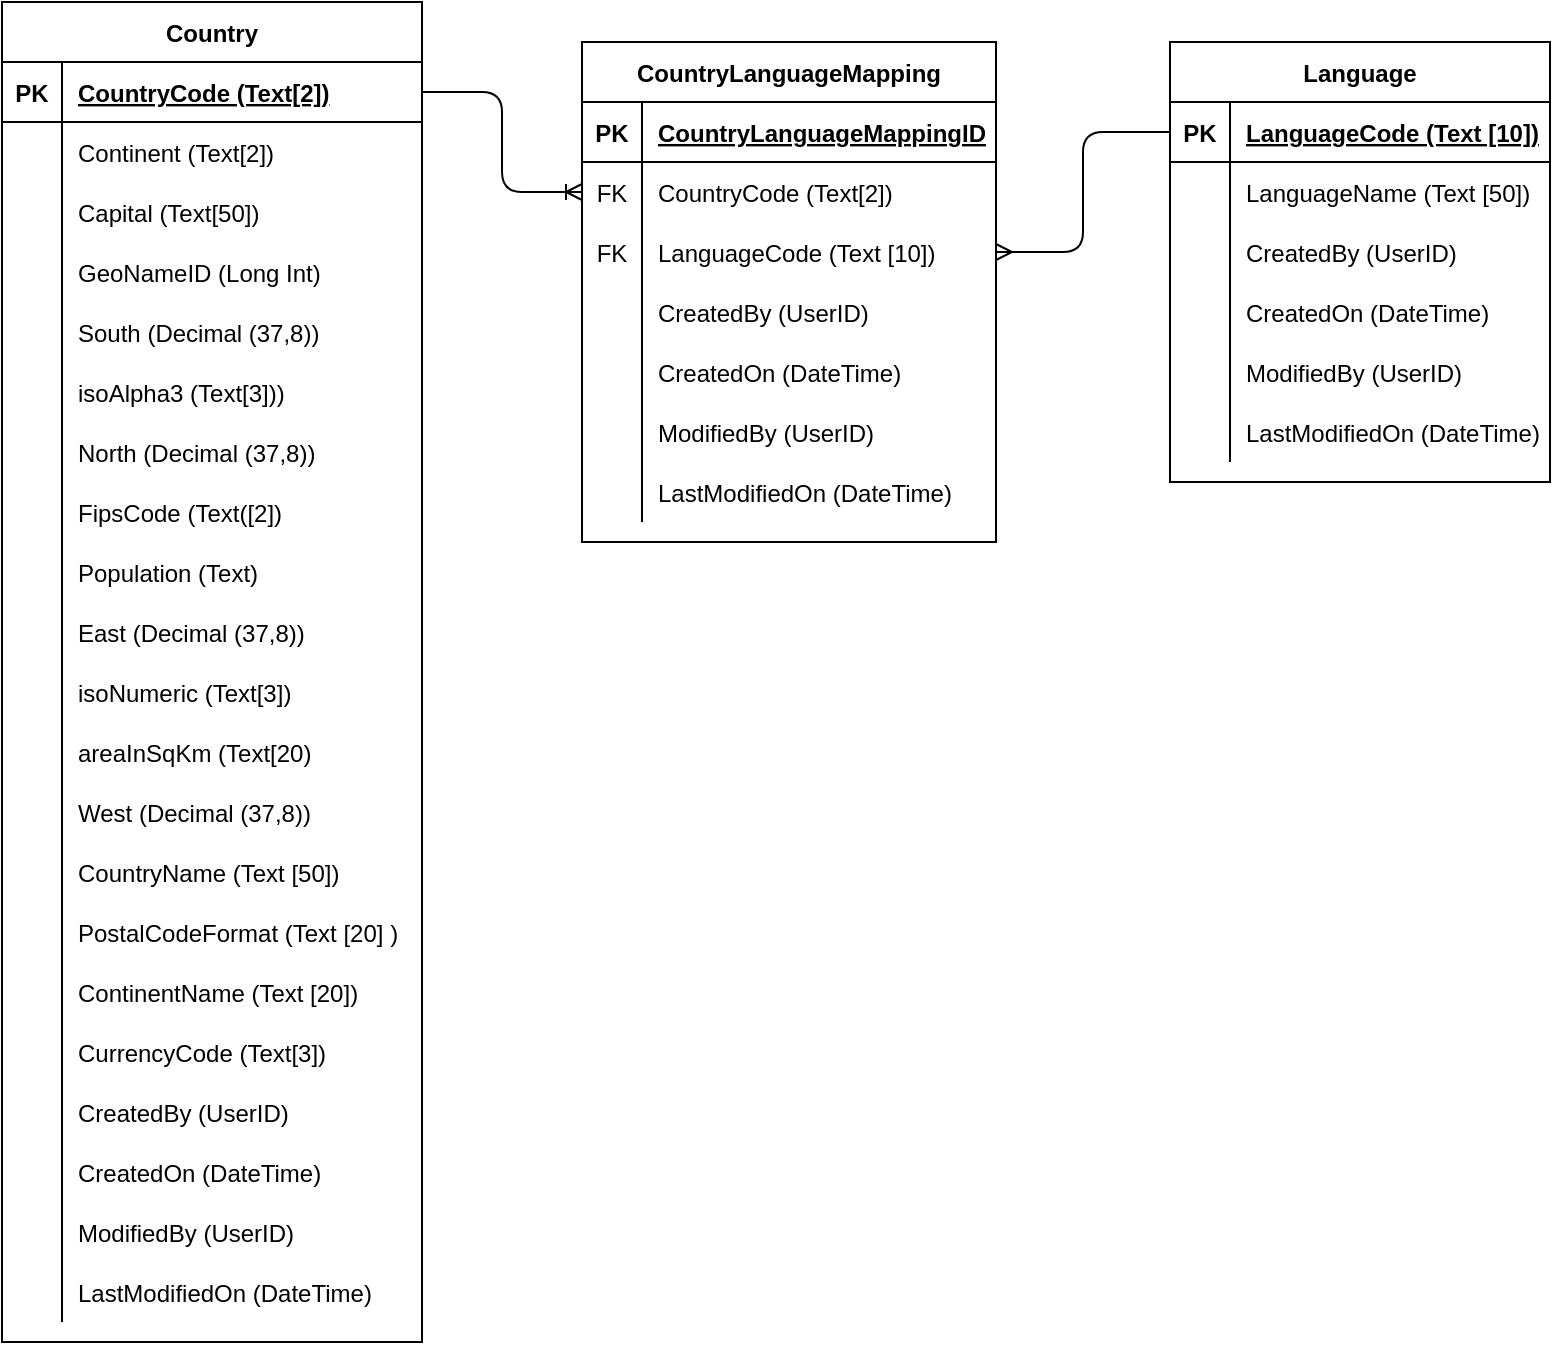 <mxfile version="14.4.8" type="github">
  <diagram name="Page-1" id="efa7a0a1-bf9b-a30e-e6df-94a7791c09e9">
    <mxGraphModel dx="1009" dy="502" grid="1" gridSize="10" guides="1" tooltips="1" connect="1" arrows="1" fold="1" page="1" pageScale="1" pageWidth="826" pageHeight="1169" background="#ffffff" math="0" shadow="0">
      <root>
        <mxCell id="0" />
        <mxCell id="1" parent="0" />
        <mxCell id="l_n6AM041N4fsggl3QX--114" value="Country" style="shape=table;startSize=30;container=1;collapsible=1;childLayout=tableLayout;fixedRows=1;rowLines=0;fontStyle=1;align=center;resizeLast=1;" vertex="1" parent="1">
          <mxGeometry x="40" y="20" width="210" height="670" as="geometry" />
        </mxCell>
        <mxCell id="l_n6AM041N4fsggl3QX--115" value="" style="shape=partialRectangle;collapsible=0;dropTarget=0;pointerEvents=0;fillColor=none;top=0;left=0;bottom=1;right=0;points=[[0,0.5],[1,0.5]];portConstraint=eastwest;" vertex="1" parent="l_n6AM041N4fsggl3QX--114">
          <mxGeometry y="30" width="210" height="30" as="geometry" />
        </mxCell>
        <mxCell id="l_n6AM041N4fsggl3QX--116" value="PK" style="shape=partialRectangle;connectable=0;fillColor=none;top=0;left=0;bottom=0;right=0;fontStyle=1;overflow=hidden;" vertex="1" parent="l_n6AM041N4fsggl3QX--115">
          <mxGeometry width="30" height="30" as="geometry" />
        </mxCell>
        <mxCell id="l_n6AM041N4fsggl3QX--117" value="CountryCode (Text[2])" style="shape=partialRectangle;connectable=0;fillColor=none;top=0;left=0;bottom=0;right=0;align=left;spacingLeft=6;fontStyle=5;overflow=hidden;" vertex="1" parent="l_n6AM041N4fsggl3QX--115">
          <mxGeometry x="30" width="180" height="30" as="geometry" />
        </mxCell>
        <mxCell id="l_n6AM041N4fsggl3QX--118" value="" style="shape=partialRectangle;collapsible=0;dropTarget=0;pointerEvents=0;fillColor=none;top=0;left=0;bottom=0;right=0;points=[[0,0.5],[1,0.5]];portConstraint=eastwest;" vertex="1" parent="l_n6AM041N4fsggl3QX--114">
          <mxGeometry y="60" width="210" height="30" as="geometry" />
        </mxCell>
        <mxCell id="l_n6AM041N4fsggl3QX--119" value="" style="shape=partialRectangle;connectable=0;fillColor=none;top=0;left=0;bottom=0;right=0;editable=1;overflow=hidden;" vertex="1" parent="l_n6AM041N4fsggl3QX--118">
          <mxGeometry width="30" height="30" as="geometry" />
        </mxCell>
        <mxCell id="l_n6AM041N4fsggl3QX--120" value="Continent (Text[2])" style="shape=partialRectangle;connectable=0;fillColor=none;top=0;left=0;bottom=0;right=0;align=left;spacingLeft=6;overflow=hidden;" vertex="1" parent="l_n6AM041N4fsggl3QX--118">
          <mxGeometry x="30" width="180" height="30" as="geometry" />
        </mxCell>
        <mxCell id="l_n6AM041N4fsggl3QX--121" value="" style="shape=partialRectangle;collapsible=0;dropTarget=0;pointerEvents=0;fillColor=none;top=0;left=0;bottom=0;right=0;points=[[0,0.5],[1,0.5]];portConstraint=eastwest;" vertex="1" parent="l_n6AM041N4fsggl3QX--114">
          <mxGeometry y="90" width="210" height="30" as="geometry" />
        </mxCell>
        <mxCell id="l_n6AM041N4fsggl3QX--122" value="" style="shape=partialRectangle;connectable=0;fillColor=none;top=0;left=0;bottom=0;right=0;editable=1;overflow=hidden;" vertex="1" parent="l_n6AM041N4fsggl3QX--121">
          <mxGeometry width="30" height="30" as="geometry" />
        </mxCell>
        <mxCell id="l_n6AM041N4fsggl3QX--123" value="Capital (Text[50])" style="shape=partialRectangle;connectable=0;fillColor=none;top=0;left=0;bottom=0;right=0;align=left;spacingLeft=6;overflow=hidden;" vertex="1" parent="l_n6AM041N4fsggl3QX--121">
          <mxGeometry x="30" width="180" height="30" as="geometry" />
        </mxCell>
        <mxCell id="l_n6AM041N4fsggl3QX--124" value="" style="shape=partialRectangle;collapsible=0;dropTarget=0;pointerEvents=0;fillColor=none;top=0;left=0;bottom=0;right=0;points=[[0,0.5],[1,0.5]];portConstraint=eastwest;" vertex="1" parent="l_n6AM041N4fsggl3QX--114">
          <mxGeometry y="120" width="210" height="30" as="geometry" />
        </mxCell>
        <mxCell id="l_n6AM041N4fsggl3QX--125" value="" style="shape=partialRectangle;connectable=0;fillColor=none;top=0;left=0;bottom=0;right=0;editable=1;overflow=hidden;" vertex="1" parent="l_n6AM041N4fsggl3QX--124">
          <mxGeometry width="30" height="30" as="geometry" />
        </mxCell>
        <mxCell id="l_n6AM041N4fsggl3QX--126" value="GeoNameID (Long Int)" style="shape=partialRectangle;connectable=0;fillColor=none;top=0;left=0;bottom=0;right=0;align=left;spacingLeft=6;overflow=hidden;fontStyle=0" vertex="1" parent="l_n6AM041N4fsggl3QX--124">
          <mxGeometry x="30" width="180" height="30" as="geometry" />
        </mxCell>
        <mxCell id="l_n6AM041N4fsggl3QX--144" style="shape=partialRectangle;collapsible=0;dropTarget=0;pointerEvents=0;fillColor=none;top=0;left=0;bottom=0;right=0;points=[[0,0.5],[1,0.5]];portConstraint=eastwest;" vertex="1" parent="l_n6AM041N4fsggl3QX--114">
          <mxGeometry y="150" width="210" height="30" as="geometry" />
        </mxCell>
        <mxCell id="l_n6AM041N4fsggl3QX--145" style="shape=partialRectangle;connectable=0;fillColor=none;top=0;left=0;bottom=0;right=0;editable=1;overflow=hidden;" vertex="1" parent="l_n6AM041N4fsggl3QX--144">
          <mxGeometry width="30" height="30" as="geometry" />
        </mxCell>
        <mxCell id="l_n6AM041N4fsggl3QX--146" value="South (Decimal (37,8))" style="shape=partialRectangle;connectable=0;fillColor=none;top=0;left=0;bottom=0;right=0;align=left;spacingLeft=6;overflow=hidden;fontStyle=0" vertex="1" parent="l_n6AM041N4fsggl3QX--144">
          <mxGeometry x="30" width="180" height="30" as="geometry" />
        </mxCell>
        <mxCell id="l_n6AM041N4fsggl3QX--147" style="shape=partialRectangle;collapsible=0;dropTarget=0;pointerEvents=0;fillColor=none;top=0;left=0;bottom=0;right=0;points=[[0,0.5],[1,0.5]];portConstraint=eastwest;" vertex="1" parent="l_n6AM041N4fsggl3QX--114">
          <mxGeometry y="180" width="210" height="30" as="geometry" />
        </mxCell>
        <mxCell id="l_n6AM041N4fsggl3QX--148" style="shape=partialRectangle;connectable=0;fillColor=none;top=0;left=0;bottom=0;right=0;editable=1;overflow=hidden;" vertex="1" parent="l_n6AM041N4fsggl3QX--147">
          <mxGeometry width="30" height="30" as="geometry" />
        </mxCell>
        <mxCell id="l_n6AM041N4fsggl3QX--149" value="isoAlpha3 (Text[3]))" style="shape=partialRectangle;connectable=0;fillColor=none;top=0;left=0;bottom=0;right=0;align=left;spacingLeft=6;overflow=hidden;fontStyle=0" vertex="1" parent="l_n6AM041N4fsggl3QX--147">
          <mxGeometry x="30" width="180" height="30" as="geometry" />
        </mxCell>
        <mxCell id="l_n6AM041N4fsggl3QX--150" style="shape=partialRectangle;collapsible=0;dropTarget=0;pointerEvents=0;fillColor=none;top=0;left=0;bottom=0;right=0;points=[[0,0.5],[1,0.5]];portConstraint=eastwest;" vertex="1" parent="l_n6AM041N4fsggl3QX--114">
          <mxGeometry y="210" width="210" height="30" as="geometry" />
        </mxCell>
        <mxCell id="l_n6AM041N4fsggl3QX--151" style="shape=partialRectangle;connectable=0;fillColor=none;top=0;left=0;bottom=0;right=0;editable=1;overflow=hidden;" vertex="1" parent="l_n6AM041N4fsggl3QX--150">
          <mxGeometry width="30" height="30" as="geometry" />
        </mxCell>
        <mxCell id="l_n6AM041N4fsggl3QX--152" value="North (Decimal (37,8))" style="shape=partialRectangle;connectable=0;fillColor=none;top=0;left=0;bottom=0;right=0;align=left;spacingLeft=6;overflow=hidden;fontStyle=0" vertex="1" parent="l_n6AM041N4fsggl3QX--150">
          <mxGeometry x="30" width="180" height="30" as="geometry" />
        </mxCell>
        <mxCell id="l_n6AM041N4fsggl3QX--180" style="shape=partialRectangle;collapsible=0;dropTarget=0;pointerEvents=0;fillColor=none;top=0;left=0;bottom=0;right=0;points=[[0,0.5],[1,0.5]];portConstraint=eastwest;" vertex="1" parent="l_n6AM041N4fsggl3QX--114">
          <mxGeometry y="240" width="210" height="30" as="geometry" />
        </mxCell>
        <mxCell id="l_n6AM041N4fsggl3QX--181" style="shape=partialRectangle;connectable=0;fillColor=none;top=0;left=0;bottom=0;right=0;editable=1;overflow=hidden;" vertex="1" parent="l_n6AM041N4fsggl3QX--180">
          <mxGeometry width="30" height="30" as="geometry" />
        </mxCell>
        <mxCell id="l_n6AM041N4fsggl3QX--182" value="FipsCode (Text([2])" style="shape=partialRectangle;connectable=0;fillColor=none;top=0;left=0;bottom=0;right=0;align=left;spacingLeft=6;overflow=hidden;fontStyle=0" vertex="1" parent="l_n6AM041N4fsggl3QX--180">
          <mxGeometry x="30" width="180" height="30" as="geometry" />
        </mxCell>
        <mxCell id="l_n6AM041N4fsggl3QX--177" style="shape=partialRectangle;collapsible=0;dropTarget=0;pointerEvents=0;fillColor=none;top=0;left=0;bottom=0;right=0;points=[[0,0.5],[1,0.5]];portConstraint=eastwest;" vertex="1" parent="l_n6AM041N4fsggl3QX--114">
          <mxGeometry y="270" width="210" height="30" as="geometry" />
        </mxCell>
        <mxCell id="l_n6AM041N4fsggl3QX--178" style="shape=partialRectangle;connectable=0;fillColor=none;top=0;left=0;bottom=0;right=0;editable=1;overflow=hidden;" vertex="1" parent="l_n6AM041N4fsggl3QX--177">
          <mxGeometry width="30" height="30" as="geometry" />
        </mxCell>
        <mxCell id="l_n6AM041N4fsggl3QX--179" value="Population (Text)" style="shape=partialRectangle;connectable=0;fillColor=none;top=0;left=0;bottom=0;right=0;align=left;spacingLeft=6;overflow=hidden;fontStyle=0" vertex="1" parent="l_n6AM041N4fsggl3QX--177">
          <mxGeometry x="30" width="180" height="30" as="geometry" />
        </mxCell>
        <mxCell id="l_n6AM041N4fsggl3QX--174" style="shape=partialRectangle;collapsible=0;dropTarget=0;pointerEvents=0;fillColor=none;top=0;left=0;bottom=0;right=0;points=[[0,0.5],[1,0.5]];portConstraint=eastwest;" vertex="1" parent="l_n6AM041N4fsggl3QX--114">
          <mxGeometry y="300" width="210" height="30" as="geometry" />
        </mxCell>
        <mxCell id="l_n6AM041N4fsggl3QX--175" style="shape=partialRectangle;connectable=0;fillColor=none;top=0;left=0;bottom=0;right=0;editable=1;overflow=hidden;" vertex="1" parent="l_n6AM041N4fsggl3QX--174">
          <mxGeometry width="30" height="30" as="geometry" />
        </mxCell>
        <mxCell id="l_n6AM041N4fsggl3QX--176" value="East (Decimal (37,8))" style="shape=partialRectangle;connectable=0;fillColor=none;top=0;left=0;bottom=0;right=0;align=left;spacingLeft=6;overflow=hidden;fontStyle=0" vertex="1" parent="l_n6AM041N4fsggl3QX--174">
          <mxGeometry x="30" width="180" height="30" as="geometry" />
        </mxCell>
        <mxCell id="l_n6AM041N4fsggl3QX--171" style="shape=partialRectangle;collapsible=0;dropTarget=0;pointerEvents=0;fillColor=none;top=0;left=0;bottom=0;right=0;points=[[0,0.5],[1,0.5]];portConstraint=eastwest;" vertex="1" parent="l_n6AM041N4fsggl3QX--114">
          <mxGeometry y="330" width="210" height="30" as="geometry" />
        </mxCell>
        <mxCell id="l_n6AM041N4fsggl3QX--172" style="shape=partialRectangle;connectable=0;fillColor=none;top=0;left=0;bottom=0;right=0;editable=1;overflow=hidden;" vertex="1" parent="l_n6AM041N4fsggl3QX--171">
          <mxGeometry width="30" height="30" as="geometry" />
        </mxCell>
        <mxCell id="l_n6AM041N4fsggl3QX--173" value="isoNumeric (Text[3])" style="shape=partialRectangle;connectable=0;fillColor=none;top=0;left=0;bottom=0;right=0;align=left;spacingLeft=6;overflow=hidden;fontStyle=0" vertex="1" parent="l_n6AM041N4fsggl3QX--171">
          <mxGeometry x="30" width="180" height="30" as="geometry" />
        </mxCell>
        <mxCell id="l_n6AM041N4fsggl3QX--168" style="shape=partialRectangle;collapsible=0;dropTarget=0;pointerEvents=0;fillColor=none;top=0;left=0;bottom=0;right=0;points=[[0,0.5],[1,0.5]];portConstraint=eastwest;" vertex="1" parent="l_n6AM041N4fsggl3QX--114">
          <mxGeometry y="360" width="210" height="30" as="geometry" />
        </mxCell>
        <mxCell id="l_n6AM041N4fsggl3QX--169" style="shape=partialRectangle;connectable=0;fillColor=none;top=0;left=0;bottom=0;right=0;editable=1;overflow=hidden;" vertex="1" parent="l_n6AM041N4fsggl3QX--168">
          <mxGeometry width="30" height="30" as="geometry" />
        </mxCell>
        <mxCell id="l_n6AM041N4fsggl3QX--170" value="areaInSqKm (Text[20)" style="shape=partialRectangle;connectable=0;fillColor=none;top=0;left=0;bottom=0;right=0;align=left;spacingLeft=6;overflow=hidden;fontStyle=0" vertex="1" parent="l_n6AM041N4fsggl3QX--168">
          <mxGeometry x="30" width="180" height="30" as="geometry" />
        </mxCell>
        <mxCell id="l_n6AM041N4fsggl3QX--165" style="shape=partialRectangle;collapsible=0;dropTarget=0;pointerEvents=0;fillColor=none;top=0;left=0;bottom=0;right=0;points=[[0,0.5],[1,0.5]];portConstraint=eastwest;" vertex="1" parent="l_n6AM041N4fsggl3QX--114">
          <mxGeometry y="390" width="210" height="30" as="geometry" />
        </mxCell>
        <mxCell id="l_n6AM041N4fsggl3QX--166" style="shape=partialRectangle;connectable=0;fillColor=none;top=0;left=0;bottom=0;right=0;editable=1;overflow=hidden;" vertex="1" parent="l_n6AM041N4fsggl3QX--165">
          <mxGeometry width="30" height="30" as="geometry" />
        </mxCell>
        <mxCell id="l_n6AM041N4fsggl3QX--167" value="West (Decimal (37,8))" style="shape=partialRectangle;connectable=0;fillColor=none;top=0;left=0;bottom=0;right=0;align=left;spacingLeft=6;overflow=hidden;fontStyle=0" vertex="1" parent="l_n6AM041N4fsggl3QX--165">
          <mxGeometry x="30" width="180" height="30" as="geometry" />
        </mxCell>
        <mxCell id="l_n6AM041N4fsggl3QX--162" style="shape=partialRectangle;collapsible=0;dropTarget=0;pointerEvents=0;fillColor=none;top=0;left=0;bottom=0;right=0;points=[[0,0.5],[1,0.5]];portConstraint=eastwest;" vertex="1" parent="l_n6AM041N4fsggl3QX--114">
          <mxGeometry y="420" width="210" height="30" as="geometry" />
        </mxCell>
        <mxCell id="l_n6AM041N4fsggl3QX--163" style="shape=partialRectangle;connectable=0;fillColor=none;top=0;left=0;bottom=0;right=0;editable=1;overflow=hidden;" vertex="1" parent="l_n6AM041N4fsggl3QX--162">
          <mxGeometry width="30" height="30" as="geometry" />
        </mxCell>
        <mxCell id="l_n6AM041N4fsggl3QX--164" value="CountryName (Text [50])" style="shape=partialRectangle;connectable=0;fillColor=none;top=0;left=0;bottom=0;right=0;align=left;spacingLeft=6;overflow=hidden;fontStyle=0" vertex="1" parent="l_n6AM041N4fsggl3QX--162">
          <mxGeometry x="30" width="180" height="30" as="geometry" />
        </mxCell>
        <mxCell id="l_n6AM041N4fsggl3QX--159" style="shape=partialRectangle;collapsible=0;dropTarget=0;pointerEvents=0;fillColor=none;top=0;left=0;bottom=0;right=0;points=[[0,0.5],[1,0.5]];portConstraint=eastwest;" vertex="1" parent="l_n6AM041N4fsggl3QX--114">
          <mxGeometry y="450" width="210" height="30" as="geometry" />
        </mxCell>
        <mxCell id="l_n6AM041N4fsggl3QX--160" style="shape=partialRectangle;connectable=0;fillColor=none;top=0;left=0;bottom=0;right=0;editable=1;overflow=hidden;" vertex="1" parent="l_n6AM041N4fsggl3QX--159">
          <mxGeometry width="30" height="30" as="geometry" />
        </mxCell>
        <mxCell id="l_n6AM041N4fsggl3QX--161" value="PostalCodeFormat (Text [20] ) " style="shape=partialRectangle;connectable=0;fillColor=none;top=0;left=0;bottom=0;right=0;align=left;spacingLeft=6;overflow=hidden;fontStyle=0" vertex="1" parent="l_n6AM041N4fsggl3QX--159">
          <mxGeometry x="30" width="180" height="30" as="geometry" />
        </mxCell>
        <mxCell id="l_n6AM041N4fsggl3QX--156" style="shape=partialRectangle;collapsible=0;dropTarget=0;pointerEvents=0;fillColor=none;top=0;left=0;bottom=0;right=0;points=[[0,0.5],[1,0.5]];portConstraint=eastwest;" vertex="1" parent="l_n6AM041N4fsggl3QX--114">
          <mxGeometry y="480" width="210" height="30" as="geometry" />
        </mxCell>
        <mxCell id="l_n6AM041N4fsggl3QX--157" style="shape=partialRectangle;connectable=0;fillColor=none;top=0;left=0;bottom=0;right=0;editable=1;overflow=hidden;" vertex="1" parent="l_n6AM041N4fsggl3QX--156">
          <mxGeometry width="30" height="30" as="geometry" />
        </mxCell>
        <mxCell id="l_n6AM041N4fsggl3QX--158" value="ContinentName (Text [20])" style="shape=partialRectangle;connectable=0;fillColor=none;top=0;left=0;bottom=0;right=0;align=left;spacingLeft=6;overflow=hidden;fontStyle=0" vertex="1" parent="l_n6AM041N4fsggl3QX--156">
          <mxGeometry x="30" width="180" height="30" as="geometry" />
        </mxCell>
        <mxCell id="l_n6AM041N4fsggl3QX--153" style="shape=partialRectangle;collapsible=0;dropTarget=0;pointerEvents=0;fillColor=none;top=0;left=0;bottom=0;right=0;points=[[0,0.5],[1,0.5]];portConstraint=eastwest;" vertex="1" parent="l_n6AM041N4fsggl3QX--114">
          <mxGeometry y="510" width="210" height="30" as="geometry" />
        </mxCell>
        <mxCell id="l_n6AM041N4fsggl3QX--154" style="shape=partialRectangle;connectable=0;fillColor=none;top=0;left=0;bottom=0;right=0;editable=1;overflow=hidden;" vertex="1" parent="l_n6AM041N4fsggl3QX--153">
          <mxGeometry width="30" height="30" as="geometry" />
        </mxCell>
        <mxCell id="l_n6AM041N4fsggl3QX--155" value="CurrencyCode (Text[3])" style="shape=partialRectangle;connectable=0;fillColor=none;top=0;left=0;bottom=0;right=0;align=left;spacingLeft=6;overflow=hidden;fontStyle=0" vertex="1" parent="l_n6AM041N4fsggl3QX--153">
          <mxGeometry x="30" width="180" height="30" as="geometry" />
        </mxCell>
        <mxCell id="l_n6AM041N4fsggl3QX--215" style="shape=partialRectangle;collapsible=0;dropTarget=0;pointerEvents=0;fillColor=none;top=0;left=0;bottom=0;right=0;points=[[0,0.5],[1,0.5]];portConstraint=eastwest;" vertex="1" parent="l_n6AM041N4fsggl3QX--114">
          <mxGeometry y="540" width="210" height="30" as="geometry" />
        </mxCell>
        <mxCell id="l_n6AM041N4fsggl3QX--216" style="shape=partialRectangle;connectable=0;fillColor=none;top=0;left=0;bottom=0;right=0;editable=1;overflow=hidden;" vertex="1" parent="l_n6AM041N4fsggl3QX--215">
          <mxGeometry width="30" height="30" as="geometry" />
        </mxCell>
        <mxCell id="l_n6AM041N4fsggl3QX--217" value="CreatedBy (UserID)" style="shape=partialRectangle;connectable=0;fillColor=none;top=0;left=0;bottom=0;right=0;align=left;spacingLeft=6;overflow=hidden;fontStyle=0" vertex="1" parent="l_n6AM041N4fsggl3QX--215">
          <mxGeometry x="30" width="180" height="30" as="geometry" />
        </mxCell>
        <mxCell id="l_n6AM041N4fsggl3QX--212" style="shape=partialRectangle;collapsible=0;dropTarget=0;pointerEvents=0;fillColor=none;top=0;left=0;bottom=0;right=0;points=[[0,0.5],[1,0.5]];portConstraint=eastwest;" vertex="1" parent="l_n6AM041N4fsggl3QX--114">
          <mxGeometry y="570" width="210" height="30" as="geometry" />
        </mxCell>
        <mxCell id="l_n6AM041N4fsggl3QX--213" style="shape=partialRectangle;connectable=0;fillColor=none;top=0;left=0;bottom=0;right=0;editable=1;overflow=hidden;" vertex="1" parent="l_n6AM041N4fsggl3QX--212">
          <mxGeometry width="30" height="30" as="geometry" />
        </mxCell>
        <mxCell id="l_n6AM041N4fsggl3QX--214" value="CreatedOn (DateTime)" style="shape=partialRectangle;connectable=0;fillColor=none;top=0;left=0;bottom=0;right=0;align=left;spacingLeft=6;overflow=hidden;fontStyle=0" vertex="1" parent="l_n6AM041N4fsggl3QX--212">
          <mxGeometry x="30" width="180" height="30" as="geometry" />
        </mxCell>
        <mxCell id="l_n6AM041N4fsggl3QX--209" style="shape=partialRectangle;collapsible=0;dropTarget=0;pointerEvents=0;fillColor=none;top=0;left=0;bottom=0;right=0;points=[[0,0.5],[1,0.5]];portConstraint=eastwest;" vertex="1" parent="l_n6AM041N4fsggl3QX--114">
          <mxGeometry y="600" width="210" height="30" as="geometry" />
        </mxCell>
        <mxCell id="l_n6AM041N4fsggl3QX--210" style="shape=partialRectangle;connectable=0;fillColor=none;top=0;left=0;bottom=0;right=0;editable=1;overflow=hidden;" vertex="1" parent="l_n6AM041N4fsggl3QX--209">
          <mxGeometry width="30" height="30" as="geometry" />
        </mxCell>
        <mxCell id="l_n6AM041N4fsggl3QX--211" value="ModifiedBy (UserID)" style="shape=partialRectangle;connectable=0;fillColor=none;top=0;left=0;bottom=0;right=0;align=left;spacingLeft=6;overflow=hidden;fontStyle=0" vertex="1" parent="l_n6AM041N4fsggl3QX--209">
          <mxGeometry x="30" width="180" height="30" as="geometry" />
        </mxCell>
        <mxCell id="l_n6AM041N4fsggl3QX--206" style="shape=partialRectangle;collapsible=0;dropTarget=0;pointerEvents=0;fillColor=none;top=0;left=0;bottom=0;right=0;points=[[0,0.5],[1,0.5]];portConstraint=eastwest;" vertex="1" parent="l_n6AM041N4fsggl3QX--114">
          <mxGeometry y="630" width="210" height="30" as="geometry" />
        </mxCell>
        <mxCell id="l_n6AM041N4fsggl3QX--207" style="shape=partialRectangle;connectable=0;fillColor=none;top=0;left=0;bottom=0;right=0;editable=1;overflow=hidden;" vertex="1" parent="l_n6AM041N4fsggl3QX--206">
          <mxGeometry width="30" height="30" as="geometry" />
        </mxCell>
        <mxCell id="l_n6AM041N4fsggl3QX--208" value="LastModifiedOn (DateTime)" style="shape=partialRectangle;connectable=0;fillColor=none;top=0;left=0;bottom=0;right=0;align=left;spacingLeft=6;overflow=hidden;fontStyle=0" vertex="1" parent="l_n6AM041N4fsggl3QX--206">
          <mxGeometry x="30" width="180" height="30" as="geometry" />
        </mxCell>
        <mxCell id="l_n6AM041N4fsggl3QX--127" value="Language" style="shape=table;startSize=30;container=1;collapsible=1;childLayout=tableLayout;fixedRows=1;rowLines=0;fontStyle=1;align=center;resizeLast=1;" vertex="1" parent="1">
          <mxGeometry x="624" y="40" width="190" height="220" as="geometry" />
        </mxCell>
        <mxCell id="l_n6AM041N4fsggl3QX--128" value="" style="shape=partialRectangle;collapsible=0;dropTarget=0;pointerEvents=0;fillColor=none;top=0;left=0;bottom=1;right=0;points=[[0,0.5],[1,0.5]];portConstraint=eastwest;" vertex="1" parent="l_n6AM041N4fsggl3QX--127">
          <mxGeometry y="30" width="190" height="30" as="geometry" />
        </mxCell>
        <mxCell id="l_n6AM041N4fsggl3QX--129" value="PK" style="shape=partialRectangle;connectable=0;fillColor=none;top=0;left=0;bottom=0;right=0;fontStyle=1;overflow=hidden;" vertex="1" parent="l_n6AM041N4fsggl3QX--128">
          <mxGeometry width="30" height="30" as="geometry" />
        </mxCell>
        <mxCell id="l_n6AM041N4fsggl3QX--130" value="LanguageCode (Text [10])" style="shape=partialRectangle;connectable=0;fillColor=none;top=0;left=0;bottom=0;right=0;align=left;spacingLeft=6;fontStyle=5;overflow=hidden;" vertex="1" parent="l_n6AM041N4fsggl3QX--128">
          <mxGeometry x="30" width="160" height="30" as="geometry" />
        </mxCell>
        <mxCell id="l_n6AM041N4fsggl3QX--134" value="" style="shape=partialRectangle;collapsible=0;dropTarget=0;pointerEvents=0;fillColor=none;top=0;left=0;bottom=0;right=0;points=[[0,0.5],[1,0.5]];portConstraint=eastwest;" vertex="1" parent="l_n6AM041N4fsggl3QX--127">
          <mxGeometry y="60" width="190" height="30" as="geometry" />
        </mxCell>
        <mxCell id="l_n6AM041N4fsggl3QX--135" value="" style="shape=partialRectangle;connectable=0;fillColor=none;top=0;left=0;bottom=0;right=0;editable=1;overflow=hidden;" vertex="1" parent="l_n6AM041N4fsggl3QX--134">
          <mxGeometry width="30" height="30" as="geometry" />
        </mxCell>
        <mxCell id="l_n6AM041N4fsggl3QX--136" value="LanguageName (Text [50])" style="shape=partialRectangle;connectable=0;fillColor=none;top=0;left=0;bottom=0;right=0;align=left;spacingLeft=6;overflow=hidden;" vertex="1" parent="l_n6AM041N4fsggl3QX--134">
          <mxGeometry x="30" width="160" height="30" as="geometry" />
        </mxCell>
        <mxCell id="l_n6AM041N4fsggl3QX--218" style="shape=partialRectangle;collapsible=0;dropTarget=0;pointerEvents=0;fillColor=none;top=0;left=0;bottom=0;right=0;points=[[0,0.5],[1,0.5]];portConstraint=eastwest;" vertex="1" parent="l_n6AM041N4fsggl3QX--127">
          <mxGeometry y="90" width="190" height="30" as="geometry" />
        </mxCell>
        <mxCell id="l_n6AM041N4fsggl3QX--219" style="shape=partialRectangle;connectable=0;fillColor=none;top=0;left=0;bottom=0;right=0;editable=1;overflow=hidden;" vertex="1" parent="l_n6AM041N4fsggl3QX--218">
          <mxGeometry width="30" height="30" as="geometry" />
        </mxCell>
        <mxCell id="l_n6AM041N4fsggl3QX--220" value="CreatedBy (UserID)" style="shape=partialRectangle;connectable=0;fillColor=none;top=0;left=0;bottom=0;right=0;align=left;spacingLeft=6;overflow=hidden;" vertex="1" parent="l_n6AM041N4fsggl3QX--218">
          <mxGeometry x="30" width="160" height="30" as="geometry" />
        </mxCell>
        <mxCell id="l_n6AM041N4fsggl3QX--221" style="shape=partialRectangle;collapsible=0;dropTarget=0;pointerEvents=0;fillColor=none;top=0;left=0;bottom=0;right=0;points=[[0,0.5],[1,0.5]];portConstraint=eastwest;" vertex="1" parent="l_n6AM041N4fsggl3QX--127">
          <mxGeometry y="120" width="190" height="30" as="geometry" />
        </mxCell>
        <mxCell id="l_n6AM041N4fsggl3QX--222" style="shape=partialRectangle;connectable=0;fillColor=none;top=0;left=0;bottom=0;right=0;editable=1;overflow=hidden;" vertex="1" parent="l_n6AM041N4fsggl3QX--221">
          <mxGeometry width="30" height="30" as="geometry" />
        </mxCell>
        <mxCell id="l_n6AM041N4fsggl3QX--223" value="CreatedOn (DateTime)" style="shape=partialRectangle;connectable=0;fillColor=none;top=0;left=0;bottom=0;right=0;align=left;spacingLeft=6;overflow=hidden;" vertex="1" parent="l_n6AM041N4fsggl3QX--221">
          <mxGeometry x="30" width="160" height="30" as="geometry" />
        </mxCell>
        <mxCell id="l_n6AM041N4fsggl3QX--224" style="shape=partialRectangle;collapsible=0;dropTarget=0;pointerEvents=0;fillColor=none;top=0;left=0;bottom=0;right=0;points=[[0,0.5],[1,0.5]];portConstraint=eastwest;" vertex="1" parent="l_n6AM041N4fsggl3QX--127">
          <mxGeometry y="150" width="190" height="30" as="geometry" />
        </mxCell>
        <mxCell id="l_n6AM041N4fsggl3QX--225" style="shape=partialRectangle;connectable=0;fillColor=none;top=0;left=0;bottom=0;right=0;editable=1;overflow=hidden;" vertex="1" parent="l_n6AM041N4fsggl3QX--224">
          <mxGeometry width="30" height="30" as="geometry" />
        </mxCell>
        <mxCell id="l_n6AM041N4fsggl3QX--226" value="ModifiedBy (UserID)" style="shape=partialRectangle;connectable=0;fillColor=none;top=0;left=0;bottom=0;right=0;align=left;spacingLeft=6;overflow=hidden;" vertex="1" parent="l_n6AM041N4fsggl3QX--224">
          <mxGeometry x="30" width="160" height="30" as="geometry" />
        </mxCell>
        <mxCell id="l_n6AM041N4fsggl3QX--227" style="shape=partialRectangle;collapsible=0;dropTarget=0;pointerEvents=0;fillColor=none;top=0;left=0;bottom=0;right=0;points=[[0,0.5],[1,0.5]];portConstraint=eastwest;" vertex="1" parent="l_n6AM041N4fsggl3QX--127">
          <mxGeometry y="180" width="190" height="30" as="geometry" />
        </mxCell>
        <mxCell id="l_n6AM041N4fsggl3QX--228" style="shape=partialRectangle;connectable=0;fillColor=none;top=0;left=0;bottom=0;right=0;editable=1;overflow=hidden;" vertex="1" parent="l_n6AM041N4fsggl3QX--227">
          <mxGeometry width="30" height="30" as="geometry" />
        </mxCell>
        <mxCell id="l_n6AM041N4fsggl3QX--229" value="LastModifiedOn (DateTime)" style="shape=partialRectangle;connectable=0;fillColor=none;top=0;left=0;bottom=0;right=0;align=left;spacingLeft=6;overflow=hidden;" vertex="1" parent="l_n6AM041N4fsggl3QX--227">
          <mxGeometry x="30" width="160" height="30" as="geometry" />
        </mxCell>
        <mxCell id="l_n6AM041N4fsggl3QX--184" value="CountryLanguageMapping" style="shape=table;startSize=30;container=1;collapsible=1;childLayout=tableLayout;fixedRows=1;rowLines=0;fontStyle=1;align=center;resizeLast=1;" vertex="1" parent="1">
          <mxGeometry x="330" y="40" width="207" height="250" as="geometry" />
        </mxCell>
        <mxCell id="l_n6AM041N4fsggl3QX--185" value="" style="shape=partialRectangle;collapsible=0;dropTarget=0;pointerEvents=0;fillColor=none;top=0;left=0;bottom=1;right=0;points=[[0,0.5],[1,0.5]];portConstraint=eastwest;" vertex="1" parent="l_n6AM041N4fsggl3QX--184">
          <mxGeometry y="30" width="207" height="30" as="geometry" />
        </mxCell>
        <mxCell id="l_n6AM041N4fsggl3QX--186" value="PK" style="shape=partialRectangle;connectable=0;fillColor=none;top=0;left=0;bottom=0;right=0;fontStyle=1;overflow=hidden;" vertex="1" parent="l_n6AM041N4fsggl3QX--185">
          <mxGeometry width="30" height="30" as="geometry" />
        </mxCell>
        <mxCell id="l_n6AM041N4fsggl3QX--187" value="CountryLanguageMappingID" style="shape=partialRectangle;connectable=0;fillColor=none;top=0;left=0;bottom=0;right=0;align=left;spacingLeft=6;fontStyle=5;overflow=hidden;" vertex="1" parent="l_n6AM041N4fsggl3QX--185">
          <mxGeometry x="30" width="177" height="30" as="geometry" />
        </mxCell>
        <mxCell id="l_n6AM041N4fsggl3QX--188" value="" style="shape=partialRectangle;collapsible=0;dropTarget=0;pointerEvents=0;fillColor=none;top=0;left=0;bottom=0;right=0;points=[[0,0.5],[1,0.5]];portConstraint=eastwest;" vertex="1" parent="l_n6AM041N4fsggl3QX--184">
          <mxGeometry y="60" width="207" height="30" as="geometry" />
        </mxCell>
        <mxCell id="l_n6AM041N4fsggl3QX--189" value="FK" style="shape=partialRectangle;connectable=0;fillColor=none;top=0;left=0;bottom=0;right=0;editable=1;overflow=hidden;" vertex="1" parent="l_n6AM041N4fsggl3QX--188">
          <mxGeometry width="30" height="30" as="geometry" />
        </mxCell>
        <mxCell id="l_n6AM041N4fsggl3QX--190" value="CountryCode (Text[2])" style="shape=partialRectangle;connectable=0;fillColor=none;top=0;left=0;bottom=0;right=0;align=left;spacingLeft=6;overflow=hidden;fontStyle=0" vertex="1" parent="l_n6AM041N4fsggl3QX--188">
          <mxGeometry x="30" width="177" height="30" as="geometry" />
        </mxCell>
        <mxCell id="l_n6AM041N4fsggl3QX--191" value="" style="shape=partialRectangle;collapsible=0;dropTarget=0;pointerEvents=0;fillColor=none;top=0;left=0;bottom=0;right=0;points=[[0,0.5],[1,0.5]];portConstraint=eastwest;" vertex="1" parent="l_n6AM041N4fsggl3QX--184">
          <mxGeometry y="90" width="207" height="30" as="geometry" />
        </mxCell>
        <mxCell id="l_n6AM041N4fsggl3QX--192" value="FK" style="shape=partialRectangle;connectable=0;fillColor=none;top=0;left=0;bottom=0;right=0;editable=1;overflow=hidden;" vertex="1" parent="l_n6AM041N4fsggl3QX--191">
          <mxGeometry width="30" height="30" as="geometry" />
        </mxCell>
        <mxCell id="l_n6AM041N4fsggl3QX--193" value="LanguageCode (Text [10])" style="shape=partialRectangle;connectable=0;fillColor=none;top=0;left=0;bottom=0;right=0;align=left;spacingLeft=6;overflow=hidden;fontStyle=0" vertex="1" parent="l_n6AM041N4fsggl3QX--191">
          <mxGeometry x="30" width="177" height="30" as="geometry" />
        </mxCell>
        <mxCell id="l_n6AM041N4fsggl3QX--194" value="" style="shape=partialRectangle;collapsible=0;dropTarget=0;pointerEvents=0;fillColor=none;top=0;left=0;bottom=0;right=0;points=[[0,0.5],[1,0.5]];portConstraint=eastwest;" vertex="1" parent="l_n6AM041N4fsggl3QX--184">
          <mxGeometry y="120" width="207" height="30" as="geometry" />
        </mxCell>
        <mxCell id="l_n6AM041N4fsggl3QX--195" value="" style="shape=partialRectangle;connectable=0;fillColor=none;top=0;left=0;bottom=0;right=0;editable=1;overflow=hidden;" vertex="1" parent="l_n6AM041N4fsggl3QX--194">
          <mxGeometry width="30" height="30" as="geometry" />
        </mxCell>
        <mxCell id="l_n6AM041N4fsggl3QX--196" value="CreatedBy (UserID)" style="shape=partialRectangle;connectable=0;fillColor=none;top=0;left=0;bottom=0;right=0;align=left;spacingLeft=6;overflow=hidden;" vertex="1" parent="l_n6AM041N4fsggl3QX--194">
          <mxGeometry x="30" width="177" height="30" as="geometry" />
        </mxCell>
        <mxCell id="l_n6AM041N4fsggl3QX--197" style="shape=partialRectangle;collapsible=0;dropTarget=0;pointerEvents=0;fillColor=none;top=0;left=0;bottom=0;right=0;points=[[0,0.5],[1,0.5]];portConstraint=eastwest;" vertex="1" parent="l_n6AM041N4fsggl3QX--184">
          <mxGeometry y="150" width="207" height="30" as="geometry" />
        </mxCell>
        <mxCell id="l_n6AM041N4fsggl3QX--198" style="shape=partialRectangle;connectable=0;fillColor=none;top=0;left=0;bottom=0;right=0;editable=1;overflow=hidden;" vertex="1" parent="l_n6AM041N4fsggl3QX--197">
          <mxGeometry width="30" height="30" as="geometry" />
        </mxCell>
        <mxCell id="l_n6AM041N4fsggl3QX--199" value="CreatedOn (DateTime)" style="shape=partialRectangle;connectable=0;fillColor=none;top=0;left=0;bottom=0;right=0;align=left;spacingLeft=6;overflow=hidden;" vertex="1" parent="l_n6AM041N4fsggl3QX--197">
          <mxGeometry x="30" width="177" height="30" as="geometry" />
        </mxCell>
        <mxCell id="l_n6AM041N4fsggl3QX--203" style="shape=partialRectangle;collapsible=0;dropTarget=0;pointerEvents=0;fillColor=none;top=0;left=0;bottom=0;right=0;points=[[0,0.5],[1,0.5]];portConstraint=eastwest;" vertex="1" parent="l_n6AM041N4fsggl3QX--184">
          <mxGeometry y="180" width="207" height="30" as="geometry" />
        </mxCell>
        <mxCell id="l_n6AM041N4fsggl3QX--204" style="shape=partialRectangle;connectable=0;fillColor=none;top=0;left=0;bottom=0;right=0;editable=1;overflow=hidden;" vertex="1" parent="l_n6AM041N4fsggl3QX--203">
          <mxGeometry width="30" height="30" as="geometry" />
        </mxCell>
        <mxCell id="l_n6AM041N4fsggl3QX--205" value="ModifiedBy (UserID)" style="shape=partialRectangle;connectable=0;fillColor=none;top=0;left=0;bottom=0;right=0;align=left;spacingLeft=6;overflow=hidden;" vertex="1" parent="l_n6AM041N4fsggl3QX--203">
          <mxGeometry x="30" width="177" height="30" as="geometry" />
        </mxCell>
        <mxCell id="l_n6AM041N4fsggl3QX--200" style="shape=partialRectangle;collapsible=0;dropTarget=0;pointerEvents=0;fillColor=none;top=0;left=0;bottom=0;right=0;points=[[0,0.5],[1,0.5]];portConstraint=eastwest;" vertex="1" parent="l_n6AM041N4fsggl3QX--184">
          <mxGeometry y="210" width="207" height="30" as="geometry" />
        </mxCell>
        <mxCell id="l_n6AM041N4fsggl3QX--201" style="shape=partialRectangle;connectable=0;fillColor=none;top=0;left=0;bottom=0;right=0;editable=1;overflow=hidden;" vertex="1" parent="l_n6AM041N4fsggl3QX--200">
          <mxGeometry width="30" height="30" as="geometry" />
        </mxCell>
        <mxCell id="l_n6AM041N4fsggl3QX--202" value="LastModifiedOn (DateTime)" style="shape=partialRectangle;connectable=0;fillColor=none;top=0;left=0;bottom=0;right=0;align=left;spacingLeft=6;overflow=hidden;" vertex="1" parent="l_n6AM041N4fsggl3QX--200">
          <mxGeometry x="30" width="177" height="30" as="geometry" />
        </mxCell>
        <mxCell id="l_n6AM041N4fsggl3QX--230" value="" style="edgeStyle=elbowEdgeStyle;fontSize=12;html=1;endArrow=ERoneToMany;exitX=1;exitY=0.5;exitDx=0;exitDy=0;entryX=0;entryY=0.5;entryDx=0;entryDy=0;" edge="1" parent="1" source="l_n6AM041N4fsggl3QX--115" target="l_n6AM041N4fsggl3QX--188">
          <mxGeometry width="100" height="100" relative="1" as="geometry">
            <mxPoint x="430" y="490" as="sourcePoint" />
            <mxPoint x="530" y="390" as="targetPoint" />
          </mxGeometry>
        </mxCell>
        <mxCell id="l_n6AM041N4fsggl3QX--231" value="" style="edgeStyle=orthogonalEdgeStyle;fontSize=12;html=1;endArrow=ERmany;entryX=1;entryY=0.5;entryDx=0;entryDy=0;exitX=0;exitY=0.5;exitDx=0;exitDy=0;" edge="1" parent="1" source="l_n6AM041N4fsggl3QX--128" target="l_n6AM041N4fsggl3QX--191">
          <mxGeometry width="100" height="100" relative="1" as="geometry">
            <mxPoint x="580" y="410" as="sourcePoint" />
            <mxPoint x="680" y="310" as="targetPoint" />
          </mxGeometry>
        </mxCell>
        <mxCell id="l_n6AM041N4fsggl3QX--233" style="edgeStyle=elbowEdgeStyle;rounded=0;orthogonalLoop=1;jettySize=auto;html=1;exitX=0.5;exitY=0;exitDx=0;exitDy=0;" edge="1" parent="1" source="l_n6AM041N4fsggl3QX--127" target="l_n6AM041N4fsggl3QX--127">
          <mxGeometry relative="1" as="geometry" />
        </mxCell>
        <mxCell id="l_n6AM041N4fsggl3QX--235" style="edgeStyle=elbowEdgeStyle;rounded=0;orthogonalLoop=1;jettySize=auto;html=1;exitX=0.75;exitY=0;exitDx=0;exitDy=0;" edge="1" parent="1" source="l_n6AM041N4fsggl3QX--127" target="l_n6AM041N4fsggl3QX--127">
          <mxGeometry relative="1" as="geometry" />
        </mxCell>
      </root>
    </mxGraphModel>
  </diagram>
</mxfile>
